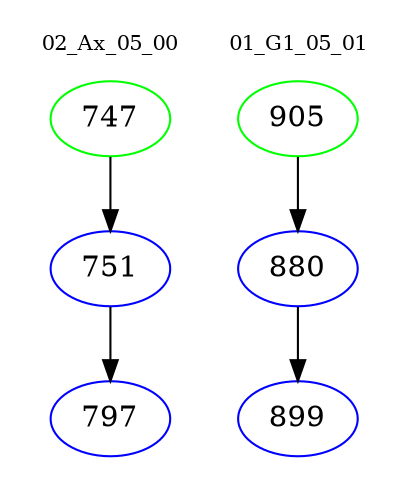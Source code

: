 digraph{
subgraph cluster_0 {
color = white
label = "02_Ax_05_00";
fontsize=10;
T0_747 [label="747", color="green"]
T0_747 -> T0_751 [color="black"]
T0_751 [label="751", color="blue"]
T0_751 -> T0_797 [color="black"]
T0_797 [label="797", color="blue"]
}
subgraph cluster_1 {
color = white
label = "01_G1_05_01";
fontsize=10;
T1_905 [label="905", color="green"]
T1_905 -> T1_880 [color="black"]
T1_880 [label="880", color="blue"]
T1_880 -> T1_899 [color="black"]
T1_899 [label="899", color="blue"]
}
}
